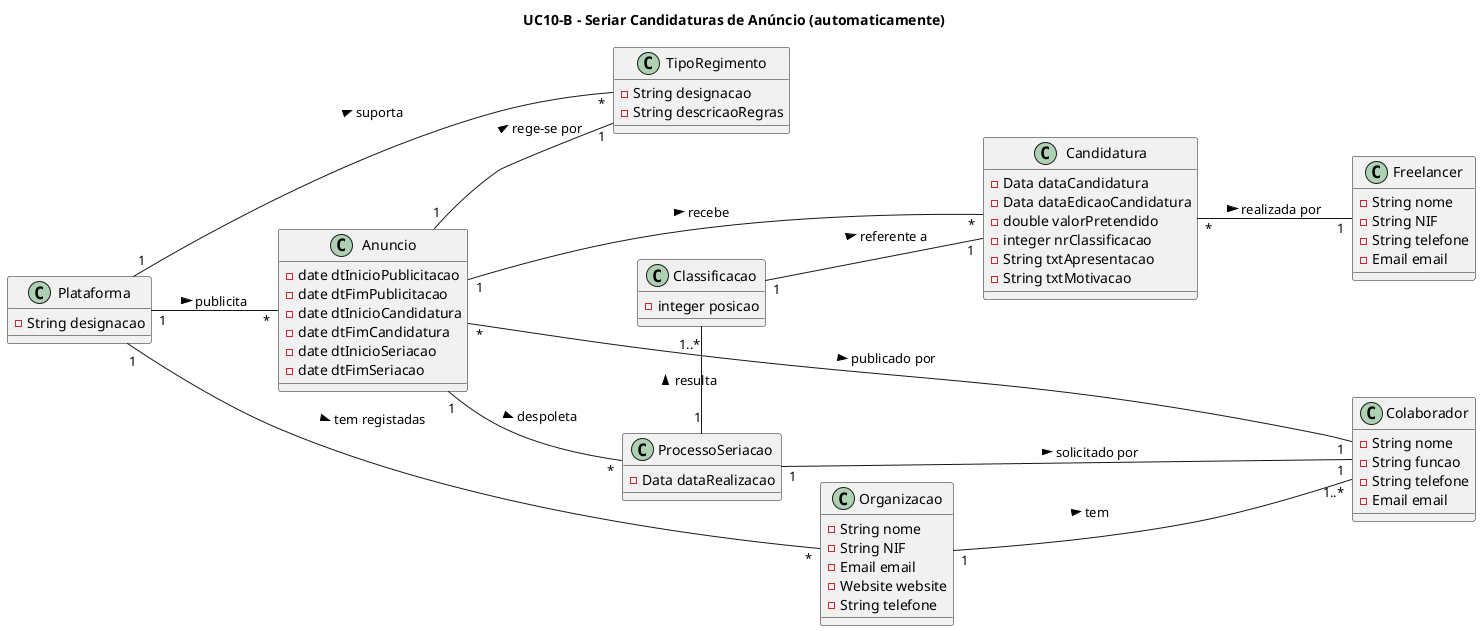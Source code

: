 @startuml
left to right direction

title UC10-B - Seriar Candidaturas de Anúncio (automaticamente)

class Plataforma{
    -String designacao
}

class Anuncio{
    -date dtInicioPublicitacao
    -date dtFimPublicitacao
    -date dtInicioCandidatura
    -date dtFimCandidatura
    -date dtInicioSeriacao
    -date dtFimSeriacao
}

class Organizacao{
  -String nome 
  -String NIF
  -Email email 
  -Website website
  -String telefone
}

class TipoRegimento{
  -String designacao
  -String descricaoRegras
}

class Colaborador{
    -String nome
    -String funcao
    -String telefone
    -Email email
}

class ProcessoSeriacao{
    -Data dataRealizacao
}

class Classificacao{
    -integer posicao
}

class Candidatura{
    -Data dataCandidatura
    -Data dataEdicaoCandidatura
    -double valorPretendido
    -integer nrClassificacao
    -String txtApresentacao
    -String txtMotivacao
}

class Freelancer{
    -String nome
    -String NIF
    -String telefone
    -Email email
}

Candidatura "*" -- "1" Freelancer: realizada por >
Classificacao "1" -- "1" Candidatura: referente a >
ProcessoSeriacao "1"- "1..*" Classificacao: resulta >
Anuncio "1" - "*" ProcessoSeriacao: despoleta >
Plataforma "1" -- "*" Anuncio: publicita >
Plataforma "1" --down- "*" Organizacao: tem registadas >
ProcessoSeriacao "1"--- "1" Colaborador: solicitado por  >
Anuncio "*" ---- "1" Colaborador: publicado por >
Organizacao "1" -- "1..*" Colaborador: tem >
Anuncio "1" --- "*" Candidatura: recebe >
Plataforma "1" - "*" TipoRegimento: suporta >
Anuncio "1" -- "1" TipoRegimento: rege-se por >





@enduml